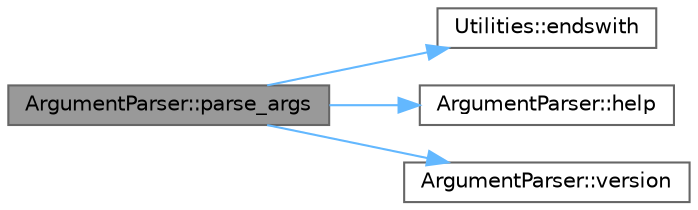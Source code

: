 digraph "ArgumentParser::parse_args"
{
 // LATEX_PDF_SIZE
  bgcolor="transparent";
  edge [fontname=Helvetica,fontsize=10,labelfontname=Helvetica,labelfontsize=10];
  node [fontname=Helvetica,fontsize=10,shape=box,height=0.2,width=0.4];
  rankdir="LR";
  Node1 [id="Node000001",label="ArgumentParser::parse_args",height=0.2,width=0.4,color="gray40", fillcolor="grey60", style="filled", fontcolor="black",tooltip="Parse the provided arguments."];
  Node1 -> Node2 [id="edge1_Node000001_Node000002",color="steelblue1",style="solid",tooltip=" "];
  Node2 [id="Node000002",label="Utilities::endswith",height=0.2,width=0.4,color="grey40", fillcolor="white", style="filled",URL="$namespace_utilities.html#aececc4bc6ac0f7df214b11b5c2600d29",tooltip="Check if a string ends with a given suffix."];
  Node1 -> Node3 [id="edge2_Node000001_Node000003",color="steelblue1",style="solid",tooltip=" "];
  Node3 [id="Node000003",label="ArgumentParser::help",height=0.2,width=0.4,color="grey40", fillcolor="white", style="filled",URL="$class_argument_parser.html#a6d1141fd56c0e55be755064767e4fe96",tooltip="Print help message to stdout."];
  Node1 -> Node4 [id="edge3_Node000001_Node000004",color="steelblue1",style="solid",tooltip=" "];
  Node4 [id="Node000004",label="ArgumentParser::version",height=0.2,width=0.4,color="grey40", fillcolor="white", style="filled",URL="$class_argument_parser.html#af84344c2faf5ba14264139a4e5a68751",tooltip="Print version information to stdout."];
}
